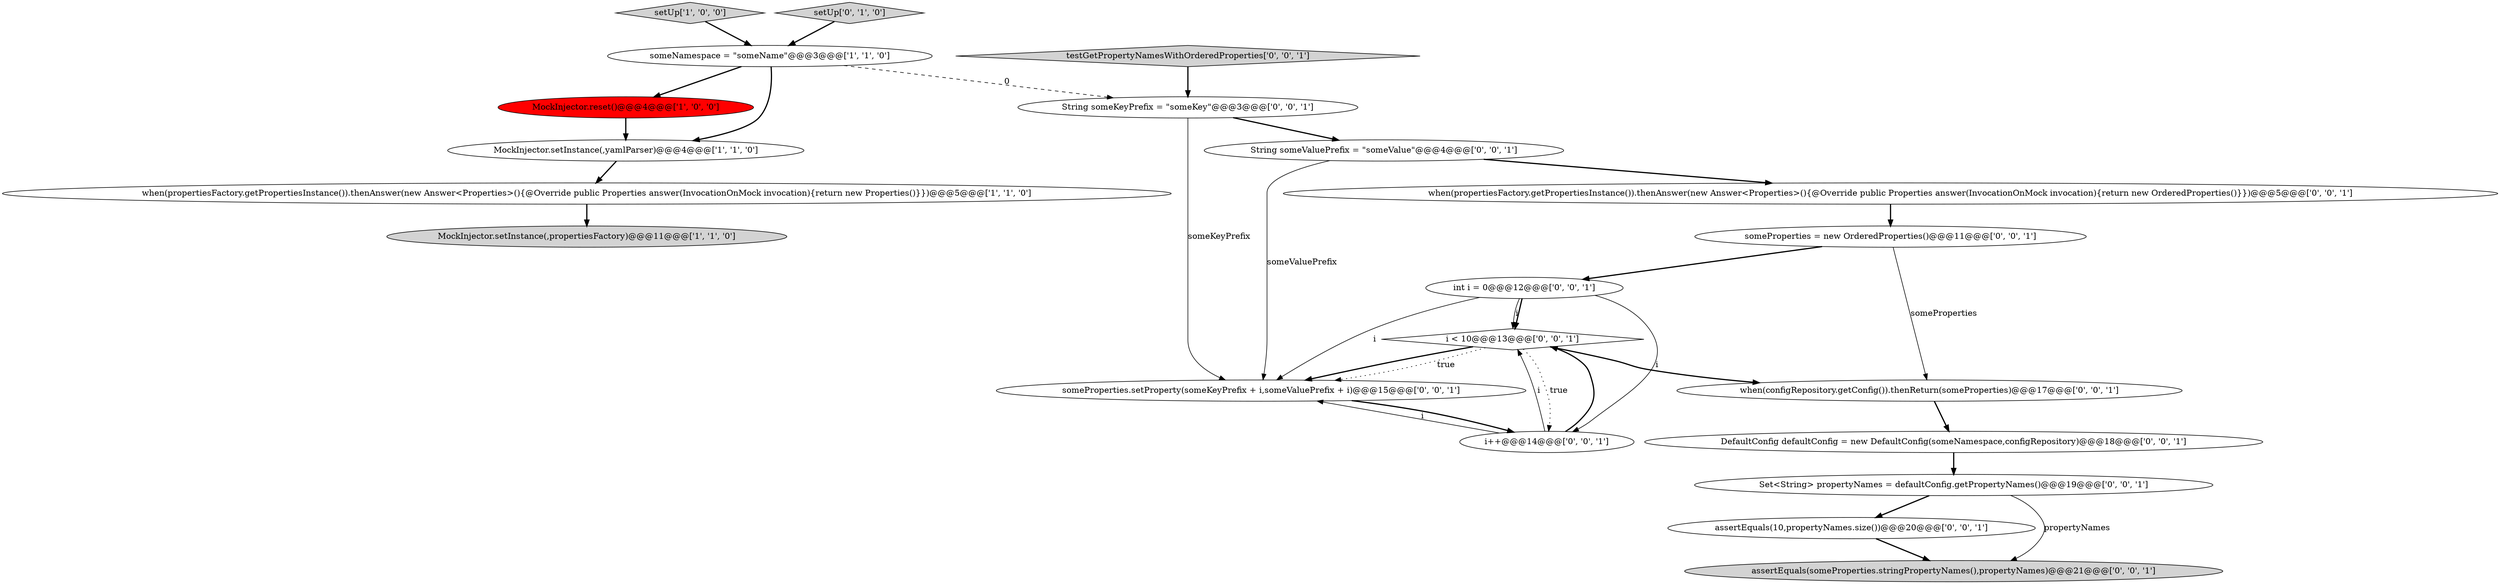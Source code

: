 digraph {
9 [style = filled, label = "when(propertiesFactory.getPropertiesInstance()).thenAnswer(new Answer<Properties>(){@Override public Properties answer(InvocationOnMock invocation){return new OrderedProperties()}})@@@5@@@['0', '0', '1']", fillcolor = white, shape = ellipse image = "AAA0AAABBB3BBB"];
18 [style = filled, label = "assertEquals(10,propertyNames.size())@@@20@@@['0', '0', '1']", fillcolor = white, shape = ellipse image = "AAA0AAABBB3BBB"];
11 [style = filled, label = "someProperties = new OrderedProperties()@@@11@@@['0', '0', '1']", fillcolor = white, shape = ellipse image = "AAA0AAABBB3BBB"];
19 [style = filled, label = "Set<String> propertyNames = defaultConfig.getPropertyNames()@@@19@@@['0', '0', '1']", fillcolor = white, shape = ellipse image = "AAA0AAABBB3BBB"];
16 [style = filled, label = "i < 10@@@13@@@['0', '0', '1']", fillcolor = white, shape = diamond image = "AAA0AAABBB3BBB"];
17 [style = filled, label = "int i = 0@@@12@@@['0', '0', '1']", fillcolor = white, shape = ellipse image = "AAA0AAABBB3BBB"];
10 [style = filled, label = "DefaultConfig defaultConfig = new DefaultConfig(someNamespace,configRepository)@@@18@@@['0', '0', '1']", fillcolor = white, shape = ellipse image = "AAA0AAABBB3BBB"];
1 [style = filled, label = "MockInjector.setInstance(,yamlParser)@@@4@@@['1', '1', '0']", fillcolor = white, shape = ellipse image = "AAA0AAABBB1BBB"];
2 [style = filled, label = "when(propertiesFactory.getPropertiesInstance()).thenAnswer(new Answer<Properties>(){@Override public Properties answer(InvocationOnMock invocation){return new Properties()}})@@@5@@@['1', '1', '0']", fillcolor = white, shape = ellipse image = "AAA0AAABBB1BBB"];
14 [style = filled, label = "someProperties.setProperty(someKeyPrefix + i,someValuePrefix + i)@@@15@@@['0', '0', '1']", fillcolor = white, shape = ellipse image = "AAA0AAABBB3BBB"];
20 [style = filled, label = "testGetPropertyNamesWithOrderedProperties['0', '0', '1']", fillcolor = lightgray, shape = diamond image = "AAA0AAABBB3BBB"];
8 [style = filled, label = "assertEquals(someProperties.stringPropertyNames(),propertyNames)@@@21@@@['0', '0', '1']", fillcolor = lightgray, shape = ellipse image = "AAA0AAABBB3BBB"];
15 [style = filled, label = "i++@@@14@@@['0', '0', '1']", fillcolor = white, shape = ellipse image = "AAA0AAABBB3BBB"];
13 [style = filled, label = "String someKeyPrefix = \"someKey\"@@@3@@@['0', '0', '1']", fillcolor = white, shape = ellipse image = "AAA0AAABBB3BBB"];
12 [style = filled, label = "String someValuePrefix = \"someValue\"@@@4@@@['0', '0', '1']", fillcolor = white, shape = ellipse image = "AAA0AAABBB3BBB"];
7 [style = filled, label = "when(configRepository.getConfig()).thenReturn(someProperties)@@@17@@@['0', '0', '1']", fillcolor = white, shape = ellipse image = "AAA0AAABBB3BBB"];
0 [style = filled, label = "someNamespace = \"someName\"@@@3@@@['1', '1', '0']", fillcolor = white, shape = ellipse image = "AAA0AAABBB1BBB"];
3 [style = filled, label = "setUp['1', '0', '0']", fillcolor = lightgray, shape = diamond image = "AAA0AAABBB1BBB"];
4 [style = filled, label = "MockInjector.reset()@@@4@@@['1', '0', '0']", fillcolor = red, shape = ellipse image = "AAA1AAABBB1BBB"];
6 [style = filled, label = "setUp['0', '1', '0']", fillcolor = lightgray, shape = diamond image = "AAA0AAABBB2BBB"];
5 [style = filled, label = "MockInjector.setInstance(,propertiesFactory)@@@11@@@['1', '1', '0']", fillcolor = lightgray, shape = ellipse image = "AAA0AAABBB1BBB"];
15->14 [style = solid, label="i"];
19->18 [style = bold, label=""];
11->7 [style = solid, label="someProperties"];
20->13 [style = bold, label=""];
9->11 [style = bold, label=""];
7->10 [style = bold, label=""];
10->19 [style = bold, label=""];
19->8 [style = solid, label="propertyNames"];
16->7 [style = bold, label=""];
6->0 [style = bold, label=""];
17->14 [style = solid, label="i"];
12->9 [style = bold, label=""];
15->16 [style = bold, label=""];
3->0 [style = bold, label=""];
12->14 [style = solid, label="someValuePrefix"];
17->16 [style = solid, label="i"];
13->12 [style = bold, label=""];
17->15 [style = solid, label="i"];
0->4 [style = bold, label=""];
0->1 [style = bold, label=""];
15->16 [style = solid, label="i"];
0->13 [style = dashed, label="0"];
16->14 [style = dotted, label="true"];
11->17 [style = bold, label=""];
16->14 [style = bold, label=""];
14->15 [style = bold, label=""];
1->2 [style = bold, label=""];
4->1 [style = bold, label=""];
18->8 [style = bold, label=""];
13->14 [style = solid, label="someKeyPrefix"];
17->16 [style = bold, label=""];
2->5 [style = bold, label=""];
16->15 [style = dotted, label="true"];
}
